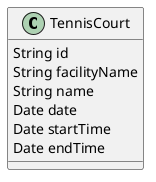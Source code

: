 @startuml domain_models

class TennisCourt {
  String id
  String facilityName
  String name
  Date date
  Date startTime
  Date endTime
}

@enduml
